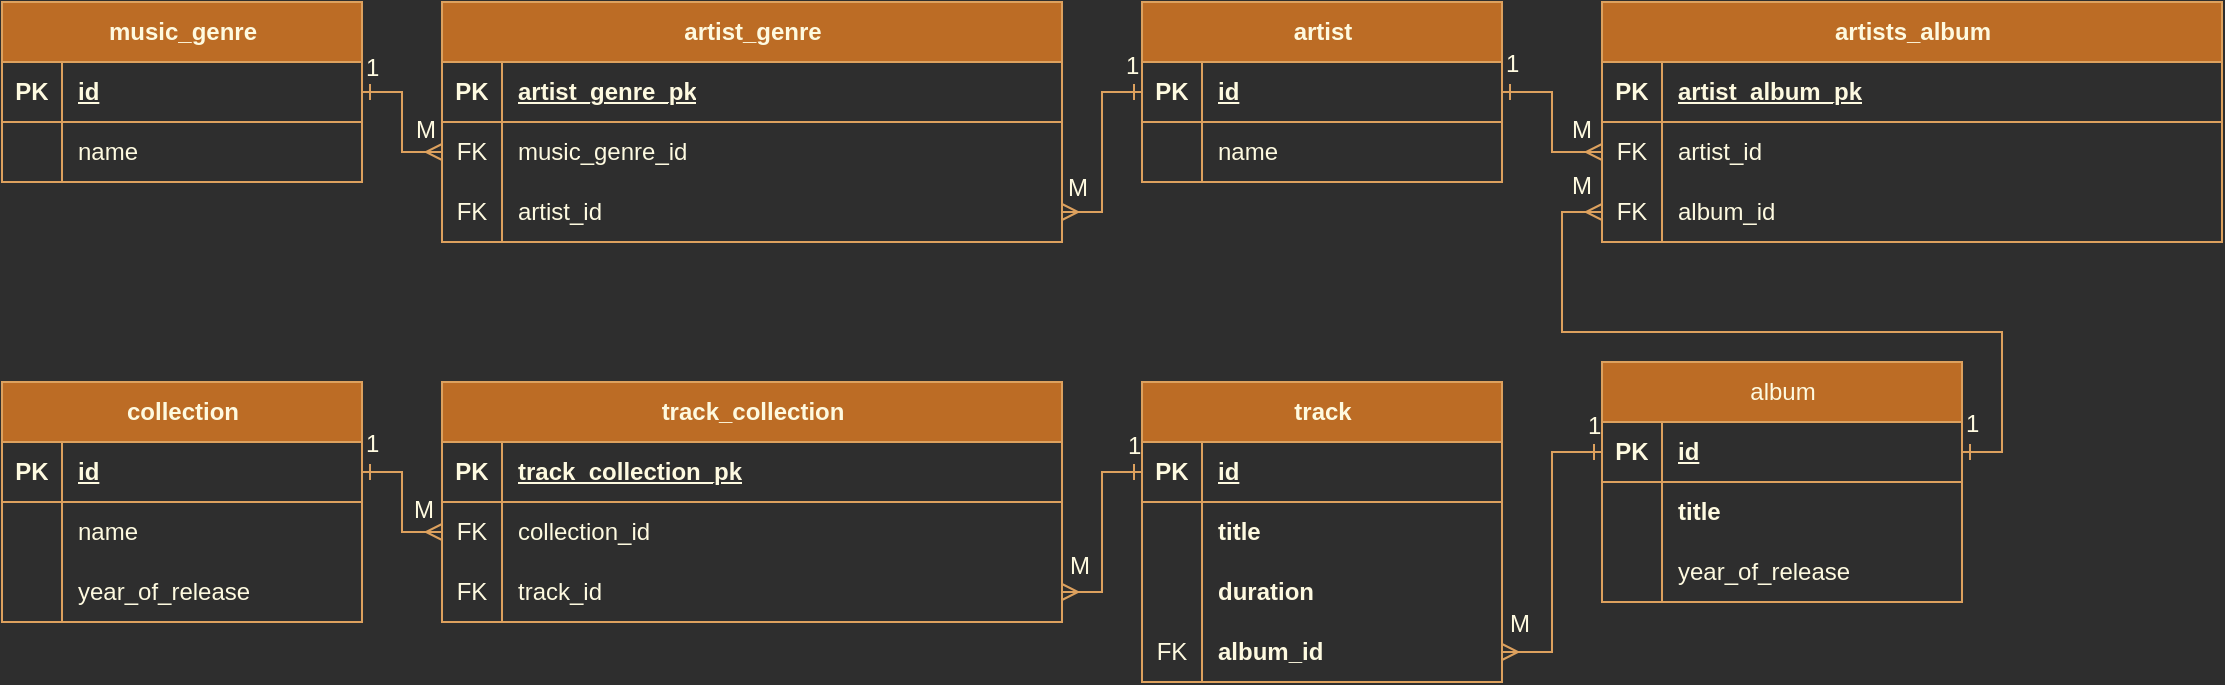 <mxfile version="24.6.4" type="device">
  <diagram name="Страница — 1" id="t0WqQYYKjlxCjOpICk5b">
    <mxGraphModel dx="687" dy="500" grid="1" gridSize="10" guides="1" tooltips="1" connect="1" arrows="1" fold="1" page="1" pageScale="1" pageWidth="827" pageHeight="1169" background="#2E2E2E" math="0" shadow="0">
      <root>
        <mxCell id="0" />
        <mxCell id="1" style="" parent="0" />
        <mxCell id="hAT0D32Ql7YmdGgXJp9e-2" value="track" style="shape=table;startSize=30;container=1;collapsible=1;childLayout=tableLayout;fixedRows=1;rowLines=0;fontStyle=1;align=center;resizeLast=1;html=1;labelBackgroundColor=none;fillColor=#BC6C25;strokeColor=#DDA15E;fontColor=#FEFAE0;" parent="1" vertex="1">
          <mxGeometry x="570" y="410" width="180" height="150" as="geometry" />
        </mxCell>
        <mxCell id="hAT0D32Ql7YmdGgXJp9e-3" value="" style="shape=tableRow;horizontal=0;startSize=0;swimlaneHead=0;swimlaneBody=0;fillColor=none;collapsible=0;dropTarget=0;points=[[0,0.5],[1,0.5]];portConstraint=eastwest;top=0;left=0;right=0;bottom=1;labelBackgroundColor=none;strokeColor=#DDA15E;fontColor=#FEFAE0;" parent="hAT0D32Ql7YmdGgXJp9e-2" vertex="1">
          <mxGeometry y="30" width="180" height="30" as="geometry" />
        </mxCell>
        <mxCell id="hAT0D32Ql7YmdGgXJp9e-4" value="PK" style="shape=partialRectangle;connectable=0;fillColor=none;top=0;left=0;bottom=0;right=0;fontStyle=1;overflow=hidden;whiteSpace=wrap;html=1;labelBackgroundColor=none;strokeColor=#DDA15E;fontColor=#FEFAE0;" parent="hAT0D32Ql7YmdGgXJp9e-3" vertex="1">
          <mxGeometry width="30" height="30" as="geometry">
            <mxRectangle width="30" height="30" as="alternateBounds" />
          </mxGeometry>
        </mxCell>
        <mxCell id="hAT0D32Ql7YmdGgXJp9e-5" value="&lt;span style=&quot;text-align: center; white-space: nowrap;&quot;&gt;id&lt;/span&gt;" style="shape=partialRectangle;connectable=0;fillColor=none;top=0;left=0;bottom=0;right=0;align=left;spacingLeft=6;fontStyle=5;overflow=hidden;whiteSpace=wrap;html=1;labelBackgroundColor=none;strokeColor=#DDA15E;fontColor=#FEFAE0;" parent="hAT0D32Ql7YmdGgXJp9e-3" vertex="1">
          <mxGeometry x="30" width="150" height="30" as="geometry">
            <mxRectangle width="150" height="30" as="alternateBounds" />
          </mxGeometry>
        </mxCell>
        <mxCell id="hAT0D32Ql7YmdGgXJp9e-6" value="" style="shape=tableRow;horizontal=0;startSize=0;swimlaneHead=0;swimlaneBody=0;fillColor=none;collapsible=0;dropTarget=0;points=[[0,0.5],[1,0.5]];portConstraint=eastwest;top=0;left=0;right=0;bottom=0;labelBackgroundColor=none;strokeColor=#DDA15E;fontColor=#FEFAE0;" parent="hAT0D32Ql7YmdGgXJp9e-2" vertex="1">
          <mxGeometry y="60" width="180" height="30" as="geometry" />
        </mxCell>
        <mxCell id="hAT0D32Ql7YmdGgXJp9e-7" value="" style="shape=partialRectangle;connectable=0;fillColor=none;top=0;left=0;bottom=0;right=0;editable=1;overflow=hidden;whiteSpace=wrap;html=1;labelBackgroundColor=none;strokeColor=#DDA15E;fontColor=#FEFAE0;" parent="hAT0D32Ql7YmdGgXJp9e-6" vertex="1">
          <mxGeometry width="30" height="30" as="geometry">
            <mxRectangle width="30" height="30" as="alternateBounds" />
          </mxGeometry>
        </mxCell>
        <mxCell id="hAT0D32Ql7YmdGgXJp9e-8" value="&lt;span style=&quot;font-weight: 700; text-align: center; white-space: nowrap;&quot;&gt;title&lt;/span&gt;" style="shape=partialRectangle;connectable=0;fillColor=none;top=0;left=0;bottom=0;right=0;align=left;spacingLeft=6;overflow=hidden;whiteSpace=wrap;html=1;fontStyle=0;labelBackgroundColor=none;strokeColor=#DDA15E;fontColor=#FEFAE0;" parent="hAT0D32Ql7YmdGgXJp9e-6" vertex="1">
          <mxGeometry x="30" width="150" height="30" as="geometry">
            <mxRectangle width="150" height="30" as="alternateBounds" />
          </mxGeometry>
        </mxCell>
        <mxCell id="hAT0D32Ql7YmdGgXJp9e-9" value="" style="shape=tableRow;horizontal=0;startSize=0;swimlaneHead=0;swimlaneBody=0;fillColor=none;collapsible=0;dropTarget=0;points=[[0,0.5],[1,0.5]];portConstraint=eastwest;top=0;left=0;right=0;bottom=0;labelBackgroundColor=none;strokeColor=#DDA15E;fontColor=#FEFAE0;" parent="hAT0D32Ql7YmdGgXJp9e-2" vertex="1">
          <mxGeometry y="90" width="180" height="30" as="geometry" />
        </mxCell>
        <mxCell id="hAT0D32Ql7YmdGgXJp9e-10" value="" style="shape=partialRectangle;connectable=0;fillColor=none;top=0;left=0;bottom=0;right=0;editable=1;overflow=hidden;whiteSpace=wrap;html=1;labelBackgroundColor=none;strokeColor=#DDA15E;fontColor=#FEFAE0;" parent="hAT0D32Ql7YmdGgXJp9e-9" vertex="1">
          <mxGeometry width="30" height="30" as="geometry">
            <mxRectangle width="30" height="30" as="alternateBounds" />
          </mxGeometry>
        </mxCell>
        <mxCell id="hAT0D32Ql7YmdGgXJp9e-11" value="&lt;span style=&quot;font-weight: 700;&quot;&gt;duration&lt;/span&gt;" style="shape=partialRectangle;connectable=0;fillColor=none;top=0;left=0;bottom=0;right=0;align=left;spacingLeft=6;overflow=hidden;whiteSpace=wrap;html=1;fontStyle=0;labelBackgroundColor=none;strokeColor=#DDA15E;fontColor=#FEFAE0;" parent="hAT0D32Ql7YmdGgXJp9e-9" vertex="1">
          <mxGeometry x="30" width="150" height="30" as="geometry">
            <mxRectangle width="150" height="30" as="alternateBounds" />
          </mxGeometry>
        </mxCell>
        <mxCell id="hAT0D32Ql7YmdGgXJp9e-12" value="" style="shape=tableRow;horizontal=0;startSize=0;swimlaneHead=0;swimlaneBody=0;fillColor=none;collapsible=0;dropTarget=0;points=[[0,0.5],[1,0.5]];portConstraint=eastwest;top=0;left=0;right=0;bottom=0;labelBackgroundColor=none;strokeColor=#DDA15E;fontColor=#FEFAE0;" parent="hAT0D32Ql7YmdGgXJp9e-2" vertex="1">
          <mxGeometry y="120" width="180" height="30" as="geometry" />
        </mxCell>
        <mxCell id="hAT0D32Ql7YmdGgXJp9e-13" value="FK" style="shape=partialRectangle;connectable=0;fillColor=none;top=0;left=0;bottom=0;right=0;editable=1;overflow=hidden;whiteSpace=wrap;html=1;labelBackgroundColor=none;strokeColor=#DDA15E;fontColor=#FEFAE0;" parent="hAT0D32Ql7YmdGgXJp9e-12" vertex="1">
          <mxGeometry width="30" height="30" as="geometry">
            <mxRectangle width="30" height="30" as="alternateBounds" />
          </mxGeometry>
        </mxCell>
        <mxCell id="hAT0D32Ql7YmdGgXJp9e-14" value="&lt;span style=&quot;font-weight: 700;&quot;&gt;album_id&lt;/span&gt;" style="shape=partialRectangle;connectable=0;fillColor=none;top=0;left=0;bottom=0;right=0;align=left;spacingLeft=6;overflow=hidden;whiteSpace=wrap;html=1;fontStyle=0;labelBackgroundColor=none;strokeColor=#DDA15E;fontColor=#FEFAE0;" parent="hAT0D32Ql7YmdGgXJp9e-12" vertex="1">
          <mxGeometry x="30" width="150" height="30" as="geometry">
            <mxRectangle width="150" height="30" as="alternateBounds" />
          </mxGeometry>
        </mxCell>
        <mxCell id="hAT0D32Ql7YmdGgXJp9e-28" value="&lt;span style=&quot;font-weight: 400;&quot;&gt;album&lt;/span&gt;" style="shape=table;startSize=30;container=1;collapsible=1;childLayout=tableLayout;fixedRows=1;rowLines=0;fontStyle=1;align=center;resizeLast=1;html=1;labelBackgroundColor=none;fillColor=#BC6C25;strokeColor=#DDA15E;fontColor=#FEFAE0;" parent="1" vertex="1">
          <mxGeometry x="800" y="400" width="180" height="120" as="geometry" />
        </mxCell>
        <mxCell id="hAT0D32Ql7YmdGgXJp9e-29" value="" style="shape=tableRow;horizontal=0;startSize=0;swimlaneHead=0;swimlaneBody=0;fillColor=none;collapsible=0;dropTarget=0;points=[[0,0.5],[1,0.5]];portConstraint=eastwest;top=0;left=0;right=0;bottom=1;labelBackgroundColor=none;strokeColor=#DDA15E;fontColor=#FEFAE0;" parent="hAT0D32Ql7YmdGgXJp9e-28" vertex="1">
          <mxGeometry y="30" width="180" height="30" as="geometry" />
        </mxCell>
        <mxCell id="hAT0D32Ql7YmdGgXJp9e-30" value="PK" style="shape=partialRectangle;connectable=0;fillColor=none;top=0;left=0;bottom=0;right=0;fontStyle=1;overflow=hidden;whiteSpace=wrap;html=1;labelBackgroundColor=none;strokeColor=#DDA15E;fontColor=#FEFAE0;" parent="hAT0D32Ql7YmdGgXJp9e-29" vertex="1">
          <mxGeometry width="30" height="30" as="geometry">
            <mxRectangle width="30" height="30" as="alternateBounds" />
          </mxGeometry>
        </mxCell>
        <mxCell id="hAT0D32Ql7YmdGgXJp9e-31" value="&lt;span style=&quot;text-align: center; white-space: nowrap;&quot;&gt;id&lt;/span&gt;" style="shape=partialRectangle;connectable=0;fillColor=none;top=0;left=0;bottom=0;right=0;align=left;spacingLeft=6;fontStyle=5;overflow=hidden;whiteSpace=wrap;html=1;labelBackgroundColor=none;strokeColor=#DDA15E;fontColor=#FEFAE0;" parent="hAT0D32Ql7YmdGgXJp9e-29" vertex="1">
          <mxGeometry x="30" width="150" height="30" as="geometry">
            <mxRectangle width="150" height="30" as="alternateBounds" />
          </mxGeometry>
        </mxCell>
        <mxCell id="hAT0D32Ql7YmdGgXJp9e-32" value="" style="shape=tableRow;horizontal=0;startSize=0;swimlaneHead=0;swimlaneBody=0;fillColor=none;collapsible=0;dropTarget=0;points=[[0,0.5],[1,0.5]];portConstraint=eastwest;top=0;left=0;right=0;bottom=0;labelBackgroundColor=none;strokeColor=#DDA15E;fontColor=#FEFAE0;" parent="hAT0D32Ql7YmdGgXJp9e-28" vertex="1">
          <mxGeometry y="60" width="180" height="30" as="geometry" />
        </mxCell>
        <mxCell id="hAT0D32Ql7YmdGgXJp9e-33" value="" style="shape=partialRectangle;connectable=0;fillColor=none;top=0;left=0;bottom=0;right=0;editable=1;overflow=hidden;whiteSpace=wrap;html=1;labelBackgroundColor=none;strokeColor=#DDA15E;fontColor=#FEFAE0;" parent="hAT0D32Ql7YmdGgXJp9e-32" vertex="1">
          <mxGeometry width="30" height="30" as="geometry">
            <mxRectangle width="30" height="30" as="alternateBounds" />
          </mxGeometry>
        </mxCell>
        <mxCell id="hAT0D32Ql7YmdGgXJp9e-34" value="&lt;span style=&quot;font-weight: 700; text-align: center; white-space: nowrap;&quot;&gt;title&lt;/span&gt;" style="shape=partialRectangle;connectable=0;fillColor=none;top=0;left=0;bottom=0;right=0;align=left;spacingLeft=6;overflow=hidden;whiteSpace=wrap;html=1;labelBackgroundColor=none;strokeColor=#DDA15E;fontColor=#FEFAE0;" parent="hAT0D32Ql7YmdGgXJp9e-32" vertex="1">
          <mxGeometry x="30" width="150" height="30" as="geometry">
            <mxRectangle width="150" height="30" as="alternateBounds" />
          </mxGeometry>
        </mxCell>
        <mxCell id="hAT0D32Ql7YmdGgXJp9e-35" value="" style="shape=tableRow;horizontal=0;startSize=0;swimlaneHead=0;swimlaneBody=0;fillColor=none;collapsible=0;dropTarget=0;points=[[0,0.5],[1,0.5]];portConstraint=eastwest;top=0;left=0;right=0;bottom=0;labelBackgroundColor=none;strokeColor=#DDA15E;fontColor=#FEFAE0;" parent="hAT0D32Ql7YmdGgXJp9e-28" vertex="1">
          <mxGeometry y="90" width="180" height="30" as="geometry" />
        </mxCell>
        <mxCell id="hAT0D32Ql7YmdGgXJp9e-36" value="" style="shape=partialRectangle;connectable=0;fillColor=none;top=0;left=0;bottom=0;right=0;editable=1;overflow=hidden;whiteSpace=wrap;html=1;labelBackgroundColor=none;strokeColor=#DDA15E;fontColor=#FEFAE0;" parent="hAT0D32Ql7YmdGgXJp9e-35" vertex="1">
          <mxGeometry width="30" height="30" as="geometry">
            <mxRectangle width="30" height="30" as="alternateBounds" />
          </mxGeometry>
        </mxCell>
        <mxCell id="hAT0D32Ql7YmdGgXJp9e-37" value="year_of_release" style="shape=partialRectangle;connectable=0;fillColor=none;top=0;left=0;bottom=0;right=0;align=left;spacingLeft=6;overflow=hidden;whiteSpace=wrap;html=1;labelBackgroundColor=none;strokeColor=#DDA15E;fontColor=#FEFAE0;" parent="hAT0D32Ql7YmdGgXJp9e-35" vertex="1">
          <mxGeometry x="30" width="150" height="30" as="geometry">
            <mxRectangle width="150" height="30" as="alternateBounds" />
          </mxGeometry>
        </mxCell>
        <mxCell id="hAT0D32Ql7YmdGgXJp9e-46" value="artist" style="shape=table;startSize=30;container=1;collapsible=1;childLayout=tableLayout;fixedRows=1;rowLines=0;fontStyle=1;align=center;resizeLast=1;html=1;labelBackgroundColor=none;fillColor=#BC6C25;strokeColor=#DDA15E;fontColor=#FEFAE0;" parent="1" vertex="1">
          <mxGeometry x="570" y="220" width="180" height="90" as="geometry" />
        </mxCell>
        <mxCell id="hAT0D32Ql7YmdGgXJp9e-47" value="" style="shape=tableRow;horizontal=0;startSize=0;swimlaneHead=0;swimlaneBody=0;fillColor=none;collapsible=0;dropTarget=0;points=[[0,0.5],[1,0.5]];portConstraint=eastwest;top=0;left=0;right=0;bottom=1;labelBackgroundColor=none;strokeColor=#DDA15E;fontColor=#FEFAE0;" parent="hAT0D32Ql7YmdGgXJp9e-46" vertex="1">
          <mxGeometry y="30" width="180" height="30" as="geometry" />
        </mxCell>
        <mxCell id="hAT0D32Ql7YmdGgXJp9e-48" value="PK" style="shape=partialRectangle;connectable=0;fillColor=none;top=0;left=0;bottom=0;right=0;fontStyle=1;overflow=hidden;whiteSpace=wrap;html=1;labelBackgroundColor=none;strokeColor=#DDA15E;fontColor=#FEFAE0;" parent="hAT0D32Ql7YmdGgXJp9e-47" vertex="1">
          <mxGeometry width="30" height="30" as="geometry">
            <mxRectangle width="30" height="30" as="alternateBounds" />
          </mxGeometry>
        </mxCell>
        <mxCell id="hAT0D32Ql7YmdGgXJp9e-49" value="&lt;span style=&quot;text-align: center; text-decoration: none;&quot;&gt;id&lt;/span&gt;" style="shape=partialRectangle;connectable=0;fillColor=none;top=0;left=0;bottom=0;right=0;align=left;spacingLeft=6;fontStyle=5;overflow=hidden;whiteSpace=wrap;html=1;labelBackgroundColor=none;strokeColor=#DDA15E;fontColor=#FEFAE0;" parent="hAT0D32Ql7YmdGgXJp9e-47" vertex="1">
          <mxGeometry x="30" width="150" height="30" as="geometry">
            <mxRectangle width="150" height="30" as="alternateBounds" />
          </mxGeometry>
        </mxCell>
        <mxCell id="hAT0D32Ql7YmdGgXJp9e-50" value="" style="shape=tableRow;horizontal=0;startSize=0;swimlaneHead=0;swimlaneBody=0;fillColor=none;collapsible=0;dropTarget=0;points=[[0,0.5],[1,0.5]];portConstraint=eastwest;top=0;left=0;right=0;bottom=0;fontStyle=0;labelBackgroundColor=none;strokeColor=#DDA15E;fontColor=#FEFAE0;" parent="hAT0D32Ql7YmdGgXJp9e-46" vertex="1">
          <mxGeometry y="60" width="180" height="30" as="geometry" />
        </mxCell>
        <mxCell id="hAT0D32Ql7YmdGgXJp9e-51" value="" style="shape=partialRectangle;connectable=0;fillColor=none;top=0;left=0;bottom=0;right=0;editable=1;overflow=hidden;whiteSpace=wrap;html=1;labelBackgroundColor=none;strokeColor=#DDA15E;fontColor=#FEFAE0;" parent="hAT0D32Ql7YmdGgXJp9e-50" vertex="1">
          <mxGeometry width="30" height="30" as="geometry">
            <mxRectangle width="30" height="30" as="alternateBounds" />
          </mxGeometry>
        </mxCell>
        <mxCell id="hAT0D32Ql7YmdGgXJp9e-52" value="&lt;div style=&quot;text-align: center;&quot;&gt;&lt;span style=&quot;text-align: left;&quot;&gt;name&lt;/span&gt;&lt;br&gt;&lt;/div&gt;" style="shape=partialRectangle;connectable=0;fillColor=none;top=0;left=0;bottom=0;right=0;align=left;spacingLeft=6;overflow=hidden;whiteSpace=wrap;html=1;fontStyle=0;labelBackgroundColor=none;strokeColor=#DDA15E;fontColor=#FEFAE0;" parent="hAT0D32Ql7YmdGgXJp9e-50" vertex="1">
          <mxGeometry x="30" width="150" height="30" as="geometry">
            <mxRectangle width="150" height="30" as="alternateBounds" />
          </mxGeometry>
        </mxCell>
        <mxCell id="hAT0D32Ql7YmdGgXJp9e-60" value="music_genre" style="shape=table;startSize=30;container=1;collapsible=1;childLayout=tableLayout;fixedRows=1;rowLines=0;fontStyle=1;align=center;resizeLast=1;html=1;labelBackgroundColor=none;fillColor=#BC6C25;strokeColor=#DDA15E;fontColor=#FEFAE0;" parent="1" vertex="1">
          <mxGeometry y="220" width="180" height="90" as="geometry" />
        </mxCell>
        <mxCell id="hAT0D32Ql7YmdGgXJp9e-61" value="" style="shape=tableRow;horizontal=0;startSize=0;swimlaneHead=0;swimlaneBody=0;fillColor=none;collapsible=0;dropTarget=0;points=[[0,0.5],[1,0.5]];portConstraint=eastwest;top=0;left=0;right=0;bottom=1;labelBackgroundColor=none;strokeColor=#DDA15E;fontColor=#FEFAE0;" parent="hAT0D32Ql7YmdGgXJp9e-60" vertex="1">
          <mxGeometry y="30" width="180" height="30" as="geometry" />
        </mxCell>
        <mxCell id="hAT0D32Ql7YmdGgXJp9e-62" value="PK" style="shape=partialRectangle;connectable=0;fillColor=none;top=0;left=0;bottom=0;right=0;fontStyle=1;overflow=hidden;whiteSpace=wrap;html=1;labelBackgroundColor=none;strokeColor=#DDA15E;fontColor=#FEFAE0;" parent="hAT0D32Ql7YmdGgXJp9e-61" vertex="1">
          <mxGeometry width="30" height="30" as="geometry">
            <mxRectangle width="30" height="30" as="alternateBounds" />
          </mxGeometry>
        </mxCell>
        <mxCell id="hAT0D32Ql7YmdGgXJp9e-63" value="id" style="shape=partialRectangle;connectable=0;fillColor=none;top=0;left=0;bottom=0;right=0;align=left;spacingLeft=6;fontStyle=5;overflow=hidden;whiteSpace=wrap;html=1;labelBackgroundColor=none;strokeColor=#DDA15E;fontColor=#FEFAE0;" parent="hAT0D32Ql7YmdGgXJp9e-61" vertex="1">
          <mxGeometry x="30" width="150" height="30" as="geometry">
            <mxRectangle width="150" height="30" as="alternateBounds" />
          </mxGeometry>
        </mxCell>
        <mxCell id="hAT0D32Ql7YmdGgXJp9e-64" value="" style="shape=tableRow;horizontal=0;startSize=0;swimlaneHead=0;swimlaneBody=0;fillColor=none;collapsible=0;dropTarget=0;points=[[0,0.5],[1,0.5]];portConstraint=eastwest;top=0;left=0;right=0;bottom=0;labelBackgroundColor=none;strokeColor=#DDA15E;fontColor=#FEFAE0;" parent="hAT0D32Ql7YmdGgXJp9e-60" vertex="1">
          <mxGeometry y="60" width="180" height="30" as="geometry" />
        </mxCell>
        <mxCell id="hAT0D32Ql7YmdGgXJp9e-65" value="" style="shape=partialRectangle;connectable=0;fillColor=none;top=0;left=0;bottom=0;right=0;editable=1;overflow=hidden;whiteSpace=wrap;html=1;labelBackgroundColor=none;strokeColor=#DDA15E;fontColor=#FEFAE0;" parent="hAT0D32Ql7YmdGgXJp9e-64" vertex="1">
          <mxGeometry width="30" height="30" as="geometry">
            <mxRectangle width="30" height="30" as="alternateBounds" />
          </mxGeometry>
        </mxCell>
        <mxCell id="hAT0D32Ql7YmdGgXJp9e-66" value="name" style="shape=partialRectangle;connectable=0;fillColor=none;top=0;left=0;bottom=0;right=0;align=left;spacingLeft=6;overflow=hidden;whiteSpace=wrap;html=1;labelBackgroundColor=none;strokeColor=#DDA15E;fontColor=#FEFAE0;" parent="hAT0D32Ql7YmdGgXJp9e-64" vertex="1">
          <mxGeometry x="30" width="150" height="30" as="geometry">
            <mxRectangle width="150" height="30" as="alternateBounds" />
          </mxGeometry>
        </mxCell>
        <mxCell id="hAT0D32Ql7YmdGgXJp9e-104" value="artist_genre" style="shape=table;startSize=30;container=1;collapsible=1;childLayout=tableLayout;fixedRows=1;rowLines=0;fontStyle=1;align=center;resizeLast=1;html=1;labelBackgroundColor=none;fillColor=#BC6C25;strokeColor=#DDA15E;fontColor=#FEFAE0;" parent="1" vertex="1">
          <mxGeometry x="220" y="220" width="310" height="120" as="geometry" />
        </mxCell>
        <mxCell id="hAT0D32Ql7YmdGgXJp9e-105" value="" style="shape=tableRow;horizontal=0;startSize=0;swimlaneHead=0;swimlaneBody=0;fillColor=none;collapsible=0;dropTarget=0;points=[[0,0.5],[1,0.5]];portConstraint=eastwest;top=0;left=0;right=0;bottom=1;labelBackgroundColor=none;strokeColor=#DDA15E;fontColor=#FEFAE0;" parent="hAT0D32Ql7YmdGgXJp9e-104" vertex="1">
          <mxGeometry y="30" width="310" height="30" as="geometry" />
        </mxCell>
        <mxCell id="hAT0D32Ql7YmdGgXJp9e-106" value="PK" style="shape=partialRectangle;connectable=0;fillColor=none;top=0;left=0;bottom=0;right=0;fontStyle=1;overflow=hidden;whiteSpace=wrap;html=1;labelBackgroundColor=none;strokeColor=#DDA15E;fontColor=#FEFAE0;" parent="hAT0D32Ql7YmdGgXJp9e-105" vertex="1">
          <mxGeometry width="30" height="30" as="geometry">
            <mxRectangle width="30" height="30" as="alternateBounds" />
          </mxGeometry>
        </mxCell>
        <mxCell id="hAT0D32Ql7YmdGgXJp9e-107" value="artist_genre_pk" style="shape=partialRectangle;connectable=0;fillColor=none;top=0;left=0;bottom=0;right=0;align=left;spacingLeft=6;fontStyle=5;overflow=hidden;whiteSpace=wrap;html=1;labelBackgroundColor=none;strokeColor=#DDA15E;fontColor=#FEFAE0;" parent="hAT0D32Ql7YmdGgXJp9e-105" vertex="1">
          <mxGeometry x="30" width="280" height="30" as="geometry">
            <mxRectangle width="280" height="30" as="alternateBounds" />
          </mxGeometry>
        </mxCell>
        <mxCell id="hAT0D32Ql7YmdGgXJp9e-108" value="" style="shape=tableRow;horizontal=0;startSize=0;swimlaneHead=0;swimlaneBody=0;fillColor=none;collapsible=0;dropTarget=0;points=[[0,0.5],[1,0.5]];portConstraint=eastwest;top=0;left=0;right=0;bottom=0;labelBackgroundColor=none;strokeColor=#DDA15E;fontColor=#FEFAE0;" parent="hAT0D32Ql7YmdGgXJp9e-104" vertex="1">
          <mxGeometry y="60" width="310" height="30" as="geometry" />
        </mxCell>
        <mxCell id="hAT0D32Ql7YmdGgXJp9e-109" value="FK" style="shape=partialRectangle;connectable=0;fillColor=none;top=0;left=0;bottom=0;right=0;editable=1;overflow=hidden;whiteSpace=wrap;html=1;labelBackgroundColor=none;strokeColor=#DDA15E;fontColor=#FEFAE0;" parent="hAT0D32Ql7YmdGgXJp9e-108" vertex="1">
          <mxGeometry width="30" height="30" as="geometry">
            <mxRectangle width="30" height="30" as="alternateBounds" />
          </mxGeometry>
        </mxCell>
        <mxCell id="hAT0D32Ql7YmdGgXJp9e-110" value="music_genre_id" style="shape=partialRectangle;connectable=0;fillColor=none;top=0;left=0;bottom=0;right=0;align=left;spacingLeft=6;overflow=hidden;whiteSpace=wrap;html=1;labelBackgroundColor=none;strokeColor=#DDA15E;fontColor=#FEFAE0;" parent="hAT0D32Ql7YmdGgXJp9e-108" vertex="1">
          <mxGeometry x="30" width="280" height="30" as="geometry">
            <mxRectangle width="280" height="30" as="alternateBounds" />
          </mxGeometry>
        </mxCell>
        <mxCell id="hAT0D32Ql7YmdGgXJp9e-111" value="" style="shape=tableRow;horizontal=0;startSize=0;swimlaneHead=0;swimlaneBody=0;fillColor=none;collapsible=0;dropTarget=0;points=[[0,0.5],[1,0.5]];portConstraint=eastwest;top=0;left=0;right=0;bottom=0;labelBackgroundColor=none;strokeColor=#DDA15E;fontColor=#FEFAE0;" parent="hAT0D32Ql7YmdGgXJp9e-104" vertex="1">
          <mxGeometry y="90" width="310" height="30" as="geometry" />
        </mxCell>
        <mxCell id="hAT0D32Ql7YmdGgXJp9e-112" value="FK" style="shape=partialRectangle;connectable=0;fillColor=none;top=0;left=0;bottom=0;right=0;editable=1;overflow=hidden;whiteSpace=wrap;html=1;labelBackgroundColor=none;strokeColor=#DDA15E;fontColor=#FEFAE0;" parent="hAT0D32Ql7YmdGgXJp9e-111" vertex="1">
          <mxGeometry width="30" height="30" as="geometry">
            <mxRectangle width="30" height="30" as="alternateBounds" />
          </mxGeometry>
        </mxCell>
        <mxCell id="hAT0D32Ql7YmdGgXJp9e-113" value="artist_id" style="shape=partialRectangle;connectable=0;fillColor=none;top=0;left=0;bottom=0;right=0;align=left;spacingLeft=6;overflow=hidden;whiteSpace=wrap;html=1;labelBackgroundColor=none;strokeColor=#DDA15E;fontColor=#FEFAE0;" parent="hAT0D32Ql7YmdGgXJp9e-111" vertex="1">
          <mxGeometry x="30" width="280" height="30" as="geometry">
            <mxRectangle width="280" height="30" as="alternateBounds" />
          </mxGeometry>
        </mxCell>
        <mxCell id="hAT0D32Ql7YmdGgXJp9e-118" style="edgeStyle=orthogonalEdgeStyle;rounded=0;orthogonalLoop=1;jettySize=auto;html=1;exitX=1;exitY=0.5;exitDx=0;exitDy=0;entryX=0;entryY=0.5;entryDx=0;entryDy=0;labelBackgroundColor=none;fontColor=default;startArrow=ERmany;startFill=0;endArrow=ERone;endFill=0;strokeColor=#DDA15E;" parent="1" source="hAT0D32Ql7YmdGgXJp9e-111" target="hAT0D32Ql7YmdGgXJp9e-47" edge="1">
          <mxGeometry relative="1" as="geometry" />
        </mxCell>
        <mxCell id="hAT0D32Ql7YmdGgXJp9e-119" value="artists_album" style="shape=table;startSize=30;container=1;collapsible=1;childLayout=tableLayout;fixedRows=1;rowLines=0;fontStyle=1;align=center;resizeLast=1;html=1;labelBackgroundColor=none;fillColor=#BC6C25;strokeColor=#DDA15E;fontColor=#FEFAE0;" parent="1" vertex="1">
          <mxGeometry x="800" y="220" width="310" height="120" as="geometry" />
        </mxCell>
        <mxCell id="hAT0D32Ql7YmdGgXJp9e-120" value="" style="shape=tableRow;horizontal=0;startSize=0;swimlaneHead=0;swimlaneBody=0;fillColor=none;collapsible=0;dropTarget=0;points=[[0,0.5],[1,0.5]];portConstraint=eastwest;top=0;left=0;right=0;bottom=1;labelBackgroundColor=none;strokeColor=#DDA15E;fontColor=#FEFAE0;" parent="hAT0D32Ql7YmdGgXJp9e-119" vertex="1">
          <mxGeometry y="30" width="310" height="30" as="geometry" />
        </mxCell>
        <mxCell id="hAT0D32Ql7YmdGgXJp9e-121" value="PK" style="shape=partialRectangle;connectable=0;fillColor=none;top=0;left=0;bottom=0;right=0;fontStyle=1;overflow=hidden;whiteSpace=wrap;html=1;labelBackgroundColor=none;strokeColor=#DDA15E;fontColor=#FEFAE0;" parent="hAT0D32Ql7YmdGgXJp9e-120" vertex="1">
          <mxGeometry width="30" height="30" as="geometry">
            <mxRectangle width="30" height="30" as="alternateBounds" />
          </mxGeometry>
        </mxCell>
        <mxCell id="hAT0D32Ql7YmdGgXJp9e-122" value="artist_album_pk" style="shape=partialRectangle;connectable=0;fillColor=none;top=0;left=0;bottom=0;right=0;align=left;spacingLeft=6;fontStyle=5;overflow=hidden;whiteSpace=wrap;html=1;labelBackgroundColor=none;strokeColor=#DDA15E;fontColor=#FEFAE0;" parent="hAT0D32Ql7YmdGgXJp9e-120" vertex="1">
          <mxGeometry x="30" width="280" height="30" as="geometry">
            <mxRectangle width="280" height="30" as="alternateBounds" />
          </mxGeometry>
        </mxCell>
        <mxCell id="hAT0D32Ql7YmdGgXJp9e-123" value="" style="shape=tableRow;horizontal=0;startSize=0;swimlaneHead=0;swimlaneBody=0;fillColor=none;collapsible=0;dropTarget=0;points=[[0,0.5],[1,0.5]];portConstraint=eastwest;top=0;left=0;right=0;bottom=0;labelBackgroundColor=none;strokeColor=#DDA15E;fontColor=#FEFAE0;" parent="hAT0D32Ql7YmdGgXJp9e-119" vertex="1">
          <mxGeometry y="60" width="310" height="30" as="geometry" />
        </mxCell>
        <mxCell id="hAT0D32Ql7YmdGgXJp9e-124" value="FK" style="shape=partialRectangle;connectable=0;fillColor=none;top=0;left=0;bottom=0;right=0;editable=1;overflow=hidden;whiteSpace=wrap;html=1;labelBackgroundColor=none;strokeColor=#DDA15E;fontColor=#FEFAE0;" parent="hAT0D32Ql7YmdGgXJp9e-123" vertex="1">
          <mxGeometry width="30" height="30" as="geometry">
            <mxRectangle width="30" height="30" as="alternateBounds" />
          </mxGeometry>
        </mxCell>
        <mxCell id="hAT0D32Ql7YmdGgXJp9e-125" value="artist_id" style="shape=partialRectangle;connectable=0;fillColor=none;top=0;left=0;bottom=0;right=0;align=left;spacingLeft=6;overflow=hidden;whiteSpace=wrap;html=1;labelBackgroundColor=none;strokeColor=#DDA15E;fontColor=#FEFAE0;" parent="hAT0D32Ql7YmdGgXJp9e-123" vertex="1">
          <mxGeometry x="30" width="280" height="30" as="geometry">
            <mxRectangle width="280" height="30" as="alternateBounds" />
          </mxGeometry>
        </mxCell>
        <mxCell id="hAT0D32Ql7YmdGgXJp9e-126" value="" style="shape=tableRow;horizontal=0;startSize=0;swimlaneHead=0;swimlaneBody=0;fillColor=none;collapsible=0;dropTarget=0;points=[[0,0.5],[1,0.5]];portConstraint=eastwest;top=0;left=0;right=0;bottom=0;labelBackgroundColor=none;strokeColor=#DDA15E;fontColor=#FEFAE0;" parent="hAT0D32Ql7YmdGgXJp9e-119" vertex="1">
          <mxGeometry y="90" width="310" height="30" as="geometry" />
        </mxCell>
        <mxCell id="hAT0D32Ql7YmdGgXJp9e-127" value="FK" style="shape=partialRectangle;connectable=0;fillColor=none;top=0;left=0;bottom=0;right=0;editable=1;overflow=hidden;whiteSpace=wrap;html=1;labelBackgroundColor=none;strokeColor=#DDA15E;fontColor=#FEFAE0;" parent="hAT0D32Ql7YmdGgXJp9e-126" vertex="1">
          <mxGeometry width="30" height="30" as="geometry">
            <mxRectangle width="30" height="30" as="alternateBounds" />
          </mxGeometry>
        </mxCell>
        <mxCell id="hAT0D32Ql7YmdGgXJp9e-128" value="album_id" style="shape=partialRectangle;connectable=0;fillColor=none;top=0;left=0;bottom=0;right=0;align=left;spacingLeft=6;overflow=hidden;whiteSpace=wrap;html=1;labelBackgroundColor=none;strokeColor=#DDA15E;fontColor=#FEFAE0;" parent="hAT0D32Ql7YmdGgXJp9e-126" vertex="1">
          <mxGeometry x="30" width="280" height="30" as="geometry">
            <mxRectangle width="280" height="30" as="alternateBounds" />
          </mxGeometry>
        </mxCell>
        <mxCell id="hAT0D32Ql7YmdGgXJp9e-129" style="edgeStyle=orthogonalEdgeStyle;rounded=0;orthogonalLoop=1;jettySize=auto;html=1;exitX=0;exitY=0.5;exitDx=0;exitDy=0;entryX=1;entryY=0.5;entryDx=0;entryDy=0;labelBackgroundColor=none;fontColor=default;startArrow=ERmany;startFill=0;endArrow=ERone;endFill=0;strokeColor=#DDA15E;" parent="1" source="hAT0D32Ql7YmdGgXJp9e-123" target="hAT0D32Ql7YmdGgXJp9e-47" edge="1">
          <mxGeometry relative="1" as="geometry" />
        </mxCell>
        <mxCell id="hAT0D32Ql7YmdGgXJp9e-132" style="edgeStyle=orthogonalEdgeStyle;rounded=0;orthogonalLoop=1;jettySize=auto;html=1;exitX=0;exitY=0.5;exitDx=0;exitDy=0;entryX=1;entryY=0.5;entryDx=0;entryDy=0;labelBackgroundColor=none;fontColor=default;endArrow=ERone;endFill=0;startArrow=ERmany;startFill=0;strokeColor=#DDA15E;" parent="1" source="hAT0D32Ql7YmdGgXJp9e-126" target="hAT0D32Ql7YmdGgXJp9e-29" edge="1">
          <mxGeometry relative="1" as="geometry" />
        </mxCell>
        <mxCell id="hAT0D32Ql7YmdGgXJp9e-133" style="edgeStyle=orthogonalEdgeStyle;rounded=0;orthogonalLoop=1;jettySize=auto;html=1;labelBackgroundColor=none;fontColor=default;startArrow=ERmany;startFill=0;endArrow=ERone;endFill=0;strokeColor=#DDA15E;" parent="1" source="hAT0D32Ql7YmdGgXJp9e-12" target="hAT0D32Ql7YmdGgXJp9e-29" edge="1">
          <mxGeometry relative="1" as="geometry" />
        </mxCell>
        <mxCell id="hAT0D32Ql7YmdGgXJp9e-134" value="track_collection" style="shape=table;startSize=30;container=1;collapsible=1;childLayout=tableLayout;fixedRows=1;rowLines=0;fontStyle=1;align=center;resizeLast=1;html=1;labelBackgroundColor=none;fillColor=#BC6C25;strokeColor=#DDA15E;fontColor=#FEFAE0;" parent="1" vertex="1">
          <mxGeometry x="220" y="410" width="310" height="120" as="geometry" />
        </mxCell>
        <mxCell id="hAT0D32Ql7YmdGgXJp9e-135" value="" style="shape=tableRow;horizontal=0;startSize=0;swimlaneHead=0;swimlaneBody=0;fillColor=none;collapsible=0;dropTarget=0;points=[[0,0.5],[1,0.5]];portConstraint=eastwest;top=0;left=0;right=0;bottom=1;labelBackgroundColor=none;strokeColor=#DDA15E;fontColor=#FEFAE0;" parent="hAT0D32Ql7YmdGgXJp9e-134" vertex="1">
          <mxGeometry y="30" width="310" height="30" as="geometry" />
        </mxCell>
        <mxCell id="hAT0D32Ql7YmdGgXJp9e-136" value="PK" style="shape=partialRectangle;connectable=0;fillColor=none;top=0;left=0;bottom=0;right=0;fontStyle=1;overflow=hidden;whiteSpace=wrap;html=1;labelBackgroundColor=none;strokeColor=#DDA15E;fontColor=#FEFAE0;" parent="hAT0D32Ql7YmdGgXJp9e-135" vertex="1">
          <mxGeometry width="30" height="30" as="geometry">
            <mxRectangle width="30" height="30" as="alternateBounds" />
          </mxGeometry>
        </mxCell>
        <mxCell id="hAT0D32Ql7YmdGgXJp9e-137" value="track_collection_pk" style="shape=partialRectangle;connectable=0;fillColor=none;top=0;left=0;bottom=0;right=0;align=left;spacingLeft=6;fontStyle=5;overflow=hidden;whiteSpace=wrap;html=1;labelBackgroundColor=none;strokeColor=#DDA15E;fontColor=#FEFAE0;" parent="hAT0D32Ql7YmdGgXJp9e-135" vertex="1">
          <mxGeometry x="30" width="280" height="30" as="geometry">
            <mxRectangle width="280" height="30" as="alternateBounds" />
          </mxGeometry>
        </mxCell>
        <mxCell id="hAT0D32Ql7YmdGgXJp9e-138" value="" style="shape=tableRow;horizontal=0;startSize=0;swimlaneHead=0;swimlaneBody=0;fillColor=none;collapsible=0;dropTarget=0;points=[[0,0.5],[1,0.5]];portConstraint=eastwest;top=0;left=0;right=0;bottom=0;labelBackgroundColor=none;strokeColor=#DDA15E;fontColor=#FEFAE0;" parent="hAT0D32Ql7YmdGgXJp9e-134" vertex="1">
          <mxGeometry y="60" width="310" height="30" as="geometry" />
        </mxCell>
        <mxCell id="hAT0D32Ql7YmdGgXJp9e-139" value="FK" style="shape=partialRectangle;connectable=0;fillColor=none;top=0;left=0;bottom=0;right=0;editable=1;overflow=hidden;whiteSpace=wrap;html=1;labelBackgroundColor=none;strokeColor=#DDA15E;fontColor=#FEFAE0;" parent="hAT0D32Ql7YmdGgXJp9e-138" vertex="1">
          <mxGeometry width="30" height="30" as="geometry">
            <mxRectangle width="30" height="30" as="alternateBounds" />
          </mxGeometry>
        </mxCell>
        <mxCell id="hAT0D32Ql7YmdGgXJp9e-140" value="collection_id" style="shape=partialRectangle;connectable=0;fillColor=none;top=0;left=0;bottom=0;right=0;align=left;spacingLeft=6;overflow=hidden;whiteSpace=wrap;html=1;labelBackgroundColor=none;strokeColor=#DDA15E;fontColor=#FEFAE0;" parent="hAT0D32Ql7YmdGgXJp9e-138" vertex="1">
          <mxGeometry x="30" width="280" height="30" as="geometry">
            <mxRectangle width="280" height="30" as="alternateBounds" />
          </mxGeometry>
        </mxCell>
        <mxCell id="hAT0D32Ql7YmdGgXJp9e-141" value="" style="shape=tableRow;horizontal=0;startSize=0;swimlaneHead=0;swimlaneBody=0;fillColor=none;collapsible=0;dropTarget=0;points=[[0,0.5],[1,0.5]];portConstraint=eastwest;top=0;left=0;right=0;bottom=0;labelBackgroundColor=none;strokeColor=#DDA15E;fontColor=#FEFAE0;" parent="hAT0D32Ql7YmdGgXJp9e-134" vertex="1">
          <mxGeometry y="90" width="310" height="30" as="geometry" />
        </mxCell>
        <mxCell id="hAT0D32Ql7YmdGgXJp9e-142" value="FK" style="shape=partialRectangle;connectable=0;fillColor=none;top=0;left=0;bottom=0;right=0;editable=1;overflow=hidden;whiteSpace=wrap;html=1;labelBackgroundColor=none;strokeColor=#DDA15E;fontColor=#FEFAE0;" parent="hAT0D32Ql7YmdGgXJp9e-141" vertex="1">
          <mxGeometry width="30" height="30" as="geometry">
            <mxRectangle width="30" height="30" as="alternateBounds" />
          </mxGeometry>
        </mxCell>
        <mxCell id="hAT0D32Ql7YmdGgXJp9e-143" value="track_id" style="shape=partialRectangle;connectable=0;fillColor=none;top=0;left=0;bottom=0;right=0;align=left;spacingLeft=6;overflow=hidden;whiteSpace=wrap;html=1;labelBackgroundColor=none;strokeColor=#DDA15E;fontColor=#FEFAE0;" parent="hAT0D32Ql7YmdGgXJp9e-141" vertex="1">
          <mxGeometry x="30" width="280" height="30" as="geometry">
            <mxRectangle width="280" height="30" as="alternateBounds" />
          </mxGeometry>
        </mxCell>
        <mxCell id="hAT0D32Ql7YmdGgXJp9e-144" value="collection" style="shape=table;startSize=30;container=1;collapsible=1;childLayout=tableLayout;fixedRows=1;rowLines=0;fontStyle=1;align=center;resizeLast=1;html=1;labelBackgroundColor=none;fillColor=#BC6C25;strokeColor=#DDA15E;fontColor=#FEFAE0;" parent="1" vertex="1">
          <mxGeometry y="410" width="180" height="120" as="geometry" />
        </mxCell>
        <mxCell id="hAT0D32Ql7YmdGgXJp9e-145" value="" style="shape=tableRow;horizontal=0;startSize=0;swimlaneHead=0;swimlaneBody=0;fillColor=none;collapsible=0;dropTarget=0;points=[[0,0.5],[1,0.5]];portConstraint=eastwest;top=0;left=0;right=0;bottom=1;labelBackgroundColor=none;strokeColor=#DDA15E;fontColor=#FEFAE0;" parent="hAT0D32Ql7YmdGgXJp9e-144" vertex="1">
          <mxGeometry y="30" width="180" height="30" as="geometry" />
        </mxCell>
        <mxCell id="hAT0D32Ql7YmdGgXJp9e-146" value="PK" style="shape=partialRectangle;connectable=0;fillColor=none;top=0;left=0;bottom=0;right=0;fontStyle=1;overflow=hidden;whiteSpace=wrap;html=1;labelBackgroundColor=none;strokeColor=#DDA15E;fontColor=#FEFAE0;" parent="hAT0D32Ql7YmdGgXJp9e-145" vertex="1">
          <mxGeometry width="30" height="30" as="geometry">
            <mxRectangle width="30" height="30" as="alternateBounds" />
          </mxGeometry>
        </mxCell>
        <mxCell id="hAT0D32Ql7YmdGgXJp9e-147" value="&lt;span style=&quot;text-align: center; text-decoration: none;&quot;&gt;id&lt;/span&gt;" style="shape=partialRectangle;connectable=0;fillColor=none;top=0;left=0;bottom=0;right=0;align=left;spacingLeft=6;fontStyle=5;overflow=hidden;whiteSpace=wrap;html=1;labelBackgroundColor=none;strokeColor=#DDA15E;fontColor=#FEFAE0;" parent="hAT0D32Ql7YmdGgXJp9e-145" vertex="1">
          <mxGeometry x="30" width="150" height="30" as="geometry">
            <mxRectangle width="150" height="30" as="alternateBounds" />
          </mxGeometry>
        </mxCell>
        <mxCell id="hAT0D32Ql7YmdGgXJp9e-148" value="" style="shape=tableRow;horizontal=0;startSize=0;swimlaneHead=0;swimlaneBody=0;fillColor=none;collapsible=0;dropTarget=0;points=[[0,0.5],[1,0.5]];portConstraint=eastwest;top=0;left=0;right=0;bottom=0;fontStyle=0;labelBackgroundColor=none;strokeColor=#DDA15E;fontColor=#FEFAE0;" parent="hAT0D32Ql7YmdGgXJp9e-144" vertex="1">
          <mxGeometry y="60" width="180" height="30" as="geometry" />
        </mxCell>
        <mxCell id="hAT0D32Ql7YmdGgXJp9e-149" value="" style="shape=partialRectangle;connectable=0;fillColor=none;top=0;left=0;bottom=0;right=0;editable=1;overflow=hidden;whiteSpace=wrap;html=1;labelBackgroundColor=none;strokeColor=#DDA15E;fontColor=#FEFAE0;" parent="hAT0D32Ql7YmdGgXJp9e-148" vertex="1">
          <mxGeometry width="30" height="30" as="geometry">
            <mxRectangle width="30" height="30" as="alternateBounds" />
          </mxGeometry>
        </mxCell>
        <mxCell id="hAT0D32Ql7YmdGgXJp9e-150" value="&lt;div style=&quot;text-align: center;&quot;&gt;&lt;span style=&quot;text-align: left;&quot;&gt;name&lt;/span&gt;&lt;br&gt;&lt;/div&gt;" style="shape=partialRectangle;connectable=0;fillColor=none;top=0;left=0;bottom=0;right=0;align=left;spacingLeft=6;overflow=hidden;whiteSpace=wrap;html=1;fontStyle=0;labelBackgroundColor=none;strokeColor=#DDA15E;fontColor=#FEFAE0;" parent="hAT0D32Ql7YmdGgXJp9e-148" vertex="1">
          <mxGeometry x="30" width="150" height="30" as="geometry">
            <mxRectangle width="150" height="30" as="alternateBounds" />
          </mxGeometry>
        </mxCell>
        <mxCell id="hAT0D32Ql7YmdGgXJp9e-151" value="" style="shape=tableRow;horizontal=0;startSize=0;swimlaneHead=0;swimlaneBody=0;fillColor=none;collapsible=0;dropTarget=0;points=[[0,0.5],[1,0.5]];portConstraint=eastwest;top=0;left=0;right=0;bottom=0;labelBackgroundColor=none;strokeColor=#DDA15E;fontColor=#FEFAE0;" parent="hAT0D32Ql7YmdGgXJp9e-144" vertex="1">
          <mxGeometry y="90" width="180" height="30" as="geometry" />
        </mxCell>
        <mxCell id="hAT0D32Ql7YmdGgXJp9e-152" value="" style="shape=partialRectangle;connectable=0;fillColor=none;top=0;left=0;bottom=0;right=0;editable=1;overflow=hidden;whiteSpace=wrap;html=1;labelBackgroundColor=none;strokeColor=#DDA15E;fontColor=#FEFAE0;" parent="hAT0D32Ql7YmdGgXJp9e-151" vertex="1">
          <mxGeometry width="30" height="30" as="geometry">
            <mxRectangle width="30" height="30" as="alternateBounds" />
          </mxGeometry>
        </mxCell>
        <mxCell id="hAT0D32Ql7YmdGgXJp9e-153" value="&lt;div style=&quot;text-align: center;&quot;&gt;&lt;span style=&quot;text-align: left;&quot;&gt;year_of_release&lt;/span&gt;&lt;br&gt;&lt;/div&gt;" style="shape=partialRectangle;connectable=0;fillColor=none;top=0;left=0;bottom=0;right=0;align=left;spacingLeft=6;overflow=hidden;whiteSpace=wrap;html=1;fontStyle=0;labelBackgroundColor=none;strokeColor=#DDA15E;fontColor=#FEFAE0;" parent="hAT0D32Ql7YmdGgXJp9e-151" vertex="1">
          <mxGeometry x="30" width="150" height="30" as="geometry">
            <mxRectangle width="150" height="30" as="alternateBounds" />
          </mxGeometry>
        </mxCell>
        <mxCell id="hAT0D32Ql7YmdGgXJp9e-154" style="edgeStyle=orthogonalEdgeStyle;rounded=0;orthogonalLoop=1;jettySize=auto;html=1;labelBackgroundColor=none;fontColor=default;startArrow=ERmany;startFill=0;endArrow=ERone;endFill=0;strokeColor=#DDA15E;" parent="1" source="hAT0D32Ql7YmdGgXJp9e-141" target="hAT0D32Ql7YmdGgXJp9e-3" edge="1">
          <mxGeometry relative="1" as="geometry" />
        </mxCell>
        <mxCell id="hAT0D32Ql7YmdGgXJp9e-155" style="edgeStyle=orthogonalEdgeStyle;rounded=0;orthogonalLoop=1;jettySize=auto;html=1;entryX=1;entryY=0.5;entryDx=0;entryDy=0;labelBackgroundColor=none;fontColor=default;startArrow=ERmany;startFill=0;endArrow=ERone;endFill=0;strokeColor=#DDA15E;" parent="1" source="hAT0D32Ql7YmdGgXJp9e-138" target="hAT0D32Ql7YmdGgXJp9e-145" edge="1">
          <mxGeometry relative="1" as="geometry" />
        </mxCell>
        <mxCell id="TRpvD0Q7URUYPXtdql3j-12" value="" style="endArrow=ERmany;html=1;rounded=0;fontColor=default;startArrow=ERone;startFill=0;edgeStyle=orthogonalEdgeStyle;exitX=1;exitY=0.5;exitDx=0;exitDy=0;endFill=0;labelBackgroundColor=none;strokeColor=#DDA15E;" edge="1" parent="1" source="hAT0D32Ql7YmdGgXJp9e-61" target="hAT0D32Ql7YmdGgXJp9e-108">
          <mxGeometry relative="1" as="geometry">
            <mxPoint x="180" y="370" as="sourcePoint" />
            <mxPoint x="340" y="370" as="targetPoint" />
          </mxGeometry>
        </mxCell>
        <mxCell id="TRpvD0Q7URUYPXtdql3j-13" value="1" style="resizable=0;html=1;whiteSpace=wrap;align=left;verticalAlign=bottom;labelBackgroundColor=none;fillColor=#BC6C25;strokeColor=#DDA15E;fontColor=#FEFAE0;" connectable="0" vertex="1" parent="TRpvD0Q7URUYPXtdql3j-12">
          <mxGeometry x="-1" relative="1" as="geometry">
            <mxPoint y="-4" as="offset" />
          </mxGeometry>
        </mxCell>
        <mxCell id="TRpvD0Q7URUYPXtdql3j-14" value="M" style="resizable=0;html=1;whiteSpace=wrap;align=right;verticalAlign=bottom;labelBackgroundColor=none;fillColor=#BC6C25;strokeColor=#DDA15E;fontColor=#FEFAE0;" connectable="0" vertex="1" parent="TRpvD0Q7URUYPXtdql3j-12">
          <mxGeometry x="1" relative="1" as="geometry">
            <mxPoint x="-2" y="-3" as="offset" />
          </mxGeometry>
        </mxCell>
        <mxCell id="TRpvD0Q7URUYPXtdql3j-23" value="M" style="resizable=0;html=1;whiteSpace=wrap;align=right;verticalAlign=bottom;labelBackgroundColor=none;fillColor=#BC6C25;strokeColor=#DDA15E;fontColor=#FEFAE0;" connectable="0" vertex="1" parent="1">
          <mxGeometry x="544.996" y="321" as="geometry" />
        </mxCell>
        <mxCell id="TRpvD0Q7URUYPXtdql3j-24" value="1" style="resizable=0;html=1;whiteSpace=wrap;align=left;verticalAlign=bottom;labelBackgroundColor=none;fillColor=#BC6C25;strokeColor=#DDA15E;fontColor=#FEFAE0;" connectable="0" vertex="1" parent="1">
          <mxGeometry x="560" y="260" as="geometry" />
        </mxCell>
        <mxCell id="TRpvD0Q7URUYPXtdql3j-25" value="M" style="resizable=0;html=1;whiteSpace=wrap;align=right;verticalAlign=bottom;labelBackgroundColor=none;fillColor=#BC6C25;strokeColor=#DDA15E;fontColor=#FEFAE0;" connectable="0" vertex="1" parent="1">
          <mxGeometry x="796.996" y="292" as="geometry" />
        </mxCell>
        <mxCell id="TRpvD0Q7URUYPXtdql3j-26" value="1" style="resizable=0;html=1;whiteSpace=wrap;align=left;verticalAlign=bottom;labelBackgroundColor=none;fillColor=#BC6C25;strokeColor=#DDA15E;fontColor=#FEFAE0;" connectable="0" vertex="1" parent="1">
          <mxGeometry x="750" y="259" as="geometry" />
        </mxCell>
        <mxCell id="TRpvD0Q7URUYPXtdql3j-27" value="M" style="resizable=0;html=1;whiteSpace=wrap;align=right;verticalAlign=bottom;labelBackgroundColor=none;fillColor=#BC6C25;strokeColor=#DDA15E;fontColor=#FEFAE0;" connectable="0" vertex="1" parent="1">
          <mxGeometry x="796.996" y="320" as="geometry" />
        </mxCell>
        <mxCell id="TRpvD0Q7URUYPXtdql3j-28" value="1" style="resizable=0;html=1;whiteSpace=wrap;align=left;verticalAlign=bottom;labelBackgroundColor=none;fillColor=#BC6C25;strokeColor=#DDA15E;fontColor=#FEFAE0;" connectable="0" vertex="1" parent="1">
          <mxGeometry x="980" y="439" as="geometry" />
        </mxCell>
        <mxCell id="TRpvD0Q7URUYPXtdql3j-29" value="M" style="resizable=0;html=1;whiteSpace=wrap;align=right;verticalAlign=bottom;labelBackgroundColor=none;fillColor=#BC6C25;strokeColor=#DDA15E;fontColor=#FEFAE0;" connectable="0" vertex="1" parent="1">
          <mxGeometry x="765.996" y="539" as="geometry" />
        </mxCell>
        <mxCell id="TRpvD0Q7URUYPXtdql3j-30" value="1" style="resizable=0;html=1;whiteSpace=wrap;align=left;verticalAlign=bottom;labelBackgroundColor=none;fillColor=#BC6C25;strokeColor=#DDA15E;fontColor=#FEFAE0;" connectable="0" vertex="1" parent="1">
          <mxGeometry x="791" y="440" as="geometry" />
        </mxCell>
        <mxCell id="TRpvD0Q7URUYPXtdql3j-31" value="M" style="resizable=0;html=1;whiteSpace=wrap;align=right;verticalAlign=bottom;labelBackgroundColor=none;fillColor=#BC6C25;strokeColor=#DDA15E;fontColor=#FEFAE0;" connectable="0" vertex="1" parent="1">
          <mxGeometry x="545.996" y="510" as="geometry" />
        </mxCell>
        <mxCell id="TRpvD0Q7URUYPXtdql3j-32" value="M" style="resizable=0;html=1;whiteSpace=wrap;align=right;verticalAlign=bottom;labelBackgroundColor=none;fillColor=#BC6C25;strokeColor=#DDA15E;fontColor=#FEFAE0;" connectable="0" vertex="1" parent="1">
          <mxGeometry x="217.996" y="482" as="geometry" />
        </mxCell>
        <mxCell id="TRpvD0Q7URUYPXtdql3j-33" value="1" style="resizable=0;html=1;whiteSpace=wrap;align=left;verticalAlign=bottom;labelBackgroundColor=none;fillColor=#BC6C25;strokeColor=#DDA15E;fontColor=#FEFAE0;" connectable="0" vertex="1" parent="1">
          <mxGeometry x="180.0" y="449.0" as="geometry" />
        </mxCell>
        <mxCell id="TRpvD0Q7URUYPXtdql3j-34" value="1" style="resizable=0;html=1;whiteSpace=wrap;align=left;verticalAlign=bottom;labelBackgroundColor=none;fillColor=#BC6C25;strokeColor=#DDA15E;fontColor=#FEFAE0;" connectable="0" vertex="1" parent="1">
          <mxGeometry x="561.0" y="450.0" as="geometry" />
        </mxCell>
      </root>
    </mxGraphModel>
  </diagram>
</mxfile>
